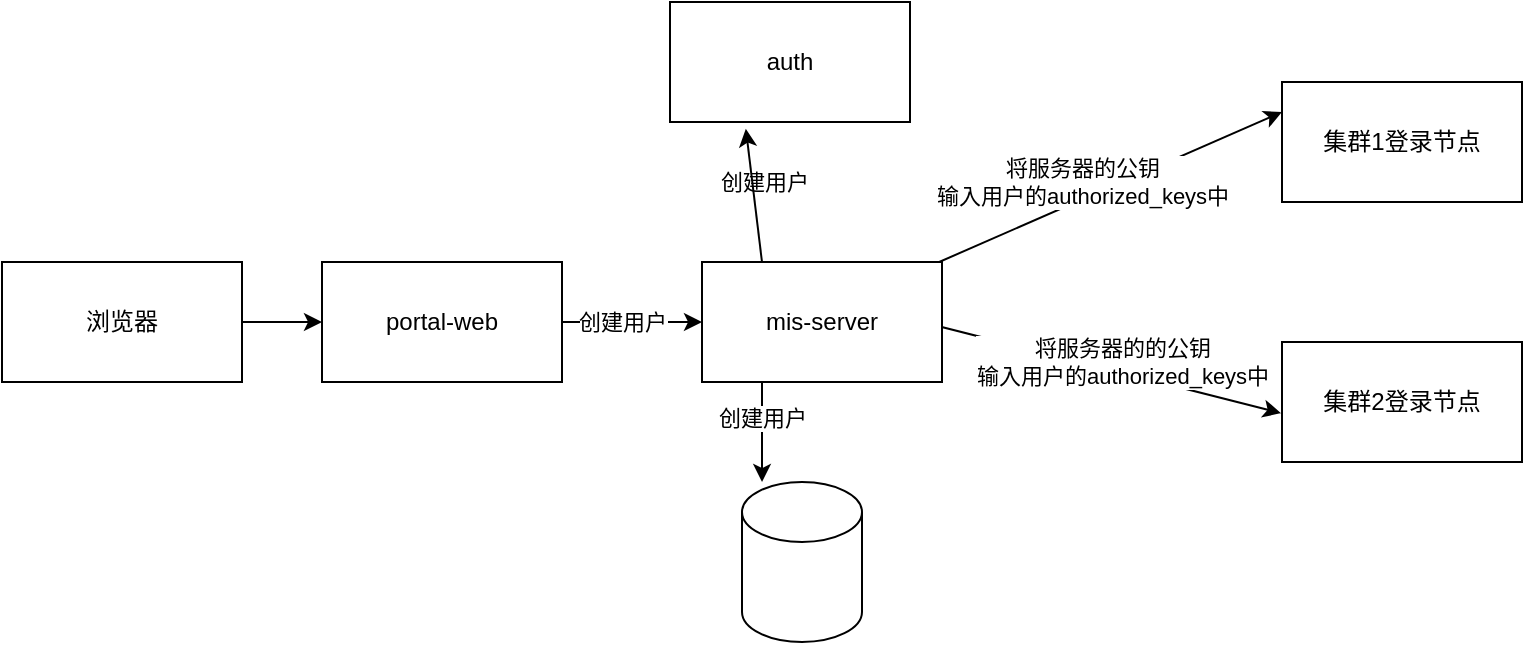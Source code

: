 <mxfile>
    <diagram id="LFdlyAK5LTTIeM07Ap0l" name="Page-1">
        <mxGraphModel dx="1346" dy="420" grid="1" gridSize="10" guides="1" tooltips="1" connect="1" arrows="1" fold="1" page="1" pageScale="1" pageWidth="827" pageHeight="1169" math="0" shadow="0">
            <root>
                <mxCell id="0"/>
                <mxCell id="1" parent="0"/>
                <mxCell id="27" style="edgeStyle=none;html=1;exitX=1;exitY=0.5;exitDx=0;exitDy=0;entryX=0;entryY=0.5;entryDx=0;entryDy=0;" edge="1" parent="1" source="2" target="15">
                    <mxGeometry relative="1" as="geometry"/>
                </mxCell>
                <mxCell id="2" value="浏览器" style="rounded=0;whiteSpace=wrap;html=1;" parent="1" vertex="1">
                    <mxGeometry x="-40" y="300" width="120" height="60" as="geometry"/>
                </mxCell>
                <mxCell id="10" style="edgeStyle=none;html=1;exitX=1;exitY=0.5;exitDx=0;exitDy=0;entryX=-0.004;entryY=0.593;entryDx=0;entryDy=0;entryPerimeter=0;" parent="1" target="6" edge="1">
                    <mxGeometry relative="1" as="geometry">
                        <mxPoint x="420" y="330" as="sourcePoint"/>
                    </mxGeometry>
                </mxCell>
                <mxCell id="25" style="edgeStyle=none;html=1;entryX=0;entryY=0.25;entryDx=0;entryDy=0;" parent="1" target="5" edge="1">
                    <mxGeometry relative="1" as="geometry">
                        <mxPoint x="420" y="303.75" as="sourcePoint"/>
                    </mxGeometry>
                </mxCell>
                <mxCell id="26" value="将服务器的公钥&lt;br&gt;输入用户的authorized_keys中" style="edgeLabel;html=1;align=center;verticalAlign=middle;resizable=0;points=[];" parent="25" vertex="1" connectable="0">
                    <mxGeometry x="-0.129" y="4" relative="1" as="geometry">
                        <mxPoint x="3" y="-6" as="offset"/>
                    </mxGeometry>
                </mxCell>
                <mxCell id="5" value="集群1登录节点" style="rounded=0;whiteSpace=wrap;html=1;" parent="1" vertex="1">
                    <mxGeometry x="600" y="210" width="120" height="60" as="geometry"/>
                </mxCell>
                <mxCell id="6" value="集群2登录节点" style="rounded=0;whiteSpace=wrap;html=1;" parent="1" vertex="1">
                    <mxGeometry x="600" y="340" width="120" height="60" as="geometry"/>
                </mxCell>
                <mxCell id="18" style="edgeStyle=none;html=1;exitX=1;exitY=0.5;exitDx=0;exitDy=0;entryX=0;entryY=0.5;entryDx=0;entryDy=0;" parent="1" source="15" target="17" edge="1">
                    <mxGeometry relative="1" as="geometry"/>
                </mxCell>
                <mxCell id="22" value="创建用户" style="edgeLabel;html=1;align=center;verticalAlign=middle;resizable=0;points=[];" parent="18" vertex="1" connectable="0">
                    <mxGeometry x="0.197" y="-1" relative="1" as="geometry">
                        <mxPoint x="-12" y="-1" as="offset"/>
                    </mxGeometry>
                </mxCell>
                <mxCell id="15" value="portal-web" style="whiteSpace=wrap;html=1;" parent="1" vertex="1">
                    <mxGeometry x="120" y="300" width="120" height="60" as="geometry"/>
                </mxCell>
                <mxCell id="23" style="edgeStyle=none;html=1;entryX=0.938;entryY=0.011;entryDx=0;entryDy=0;entryPerimeter=0;" parent="1" source="17" edge="1">
                    <mxGeometry relative="1" as="geometry">
                        <mxPoint x="412.56" y="300.66" as="targetPoint"/>
                    </mxGeometry>
                </mxCell>
                <mxCell id="24" value="创建用户" style="edgeLabel;html=1;align=center;verticalAlign=middle;resizable=0;points=[];" parent="23" vertex="1" connectable="0">
                    <mxGeometry x="-0.114" y="1" relative="1" as="geometry">
                        <mxPoint x="-73" y="-41" as="offset"/>
                    </mxGeometry>
                </mxCell>
                <mxCell id="29" style="edgeStyle=none;html=1;exitX=0.25;exitY=0;exitDx=0;exitDy=0;entryX=0.316;entryY=1.056;entryDx=0;entryDy=0;entryPerimeter=0;" edge="1" parent="1" source="17" target="28">
                    <mxGeometry relative="1" as="geometry"/>
                </mxCell>
                <mxCell id="31" style="edgeStyle=none;html=1;exitX=0.25;exitY=1;exitDx=0;exitDy=0;entryX=0.167;entryY=0;entryDx=0;entryDy=0;entryPerimeter=0;" edge="1" parent="1" source="17" target="30">
                    <mxGeometry relative="1" as="geometry"/>
                </mxCell>
                <mxCell id="32" value="创建用户" style="edgeLabel;html=1;align=center;verticalAlign=middle;resizable=0;points=[];" vertex="1" connectable="0" parent="31">
                    <mxGeometry x="-0.284" relative="1" as="geometry">
                        <mxPoint as="offset"/>
                    </mxGeometry>
                </mxCell>
                <mxCell id="17" value="mis-server" style="whiteSpace=wrap;html=1;" parent="1" vertex="1">
                    <mxGeometry x="310" y="300" width="120" height="60" as="geometry"/>
                </mxCell>
                <mxCell id="28" value="auth" style="rounded=0;whiteSpace=wrap;html=1;" vertex="1" parent="1">
                    <mxGeometry x="294" y="170" width="120" height="60" as="geometry"/>
                </mxCell>
                <mxCell id="30" value="" style="shape=cylinder3;whiteSpace=wrap;html=1;boundedLbl=1;backgroundOutline=1;size=15;" vertex="1" parent="1">
                    <mxGeometry x="330" y="410" width="60" height="80" as="geometry"/>
                </mxCell>
                <mxCell id="33" value="将服务器的的公钥&lt;br&gt;输入用户的authorized_keys中" style="edgeLabel;html=1;align=center;verticalAlign=middle;resizable=0;points=[];" vertex="1" connectable="0" parent="1">
                    <mxGeometry x="520.004" y="349.998" as="geometry"/>
                </mxCell>
            </root>
        </mxGraphModel>
    </diagram>
</mxfile>
